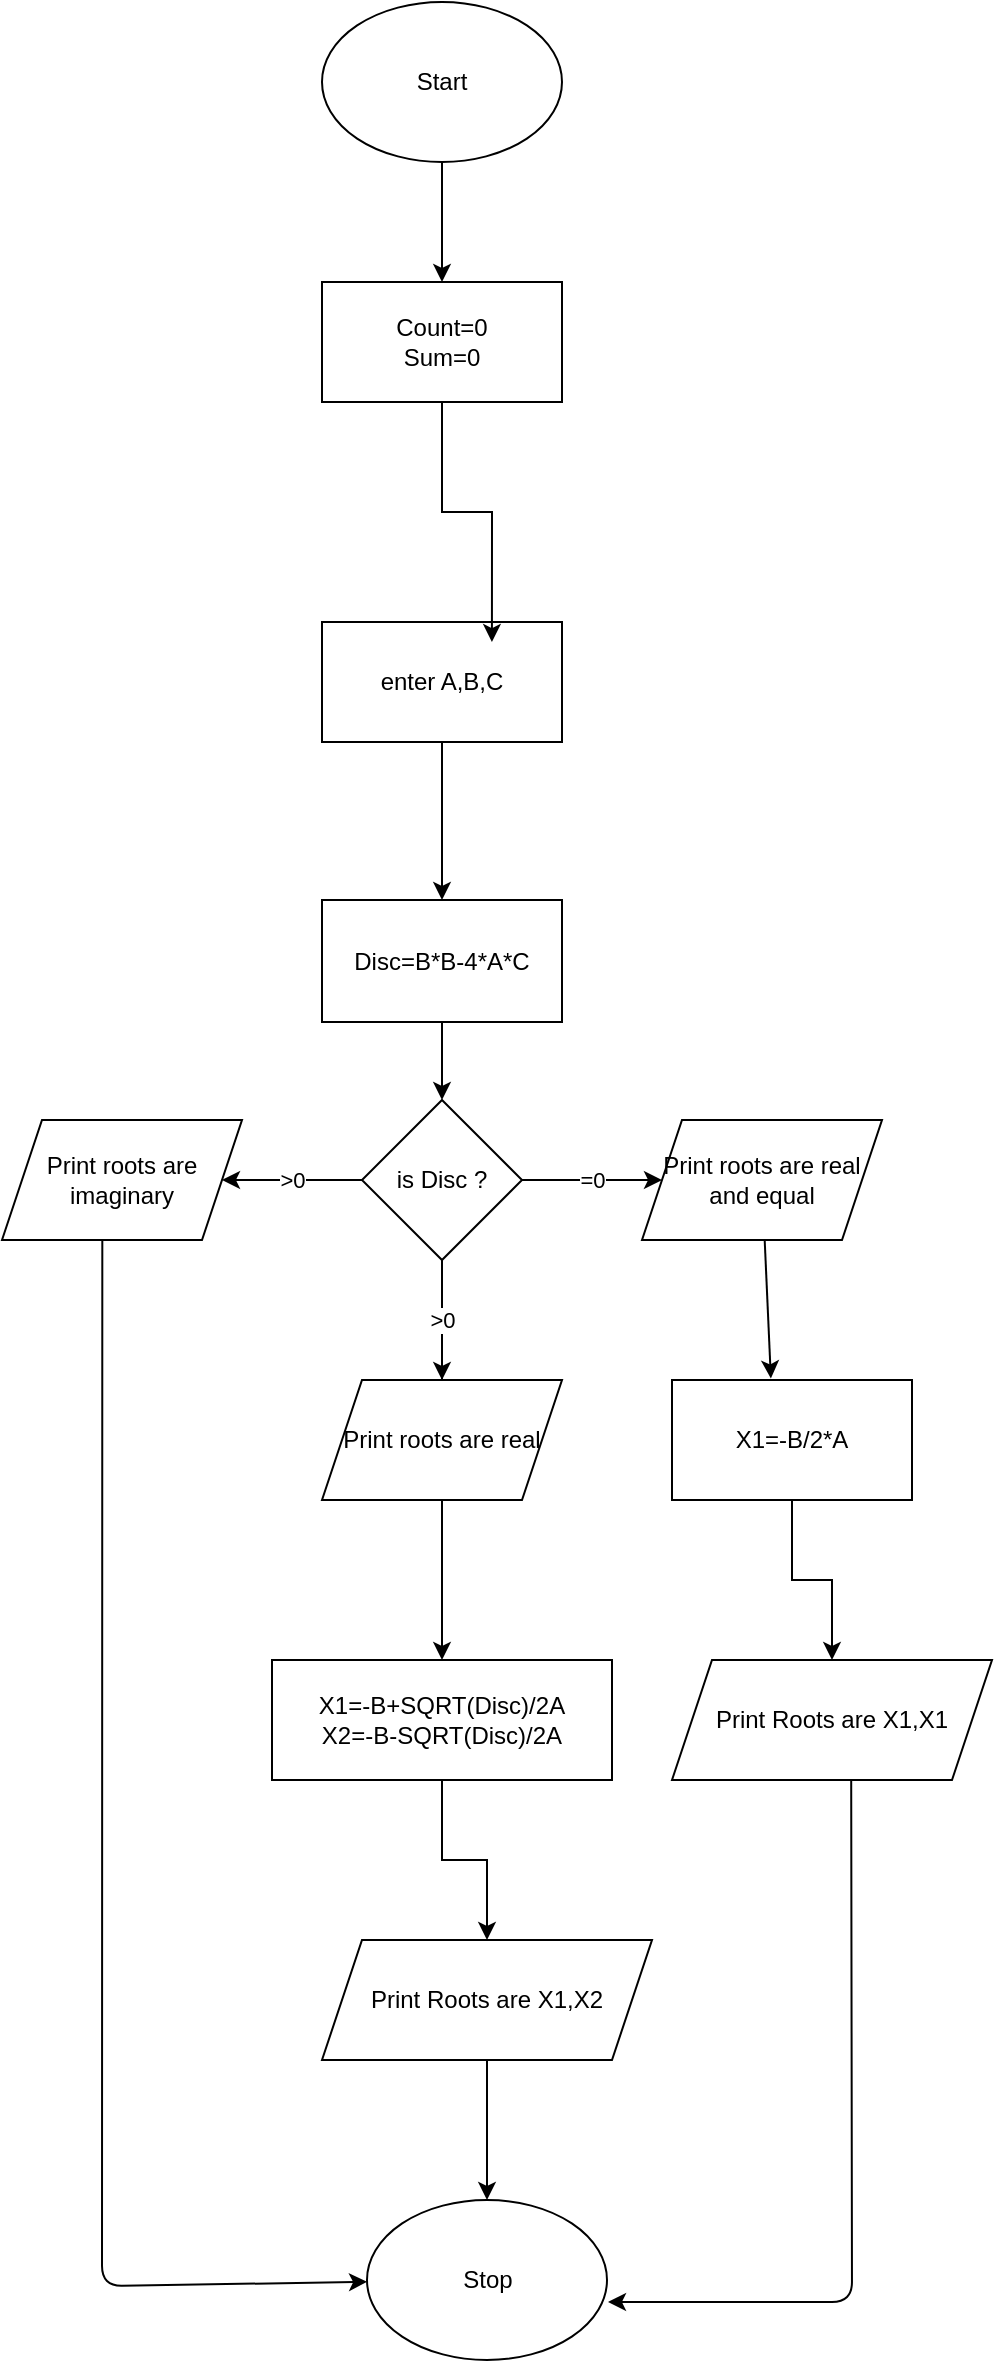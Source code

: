 <mxfile version="13.9.9" type="device"><diagram id="8fIWAsXFDeYOXsfFP-T2" name="Page-1"><mxGraphModel dx="1024" dy="584" grid="1" gridSize="10" guides="1" tooltips="1" connect="1" arrows="1" fold="1" page="1" pageScale="1" pageWidth="827" pageHeight="1169" math="0" shadow="0"><root><mxCell id="0"/><mxCell id="1" parent="0"/><mxCell id="ZeT3IfHqYD0DjJPtQNn3-3" value="" style="edgeStyle=orthogonalEdgeStyle;rounded=0;orthogonalLoop=1;jettySize=auto;html=1;" parent="1" source="ZeT3IfHqYD0DjJPtQNn3-1" target="ZeT3IfHqYD0DjJPtQNn3-12" edge="1"><mxGeometry relative="1" as="geometry"><mxPoint x="365" y="220" as="targetPoint"/></mxGeometry></mxCell><mxCell id="ZeT3IfHqYD0DjJPtQNn3-1" value="Start" style="ellipse;whiteSpace=wrap;html=1;" parent="1" vertex="1"><mxGeometry x="305" y="50" width="120" height="80" as="geometry"/></mxCell><mxCell id="ZeT3IfHqYD0DjJPtQNn3-7" value="" style="edgeStyle=orthogonalEdgeStyle;rounded=0;orthogonalLoop=1;jettySize=auto;html=1;" parent="1" source="ZeT3IfHqYD0DjJPtQNn3-4" target="ZeT3IfHqYD0DjJPtQNn3-6" edge="1"><mxGeometry relative="1" as="geometry"/></mxCell><mxCell id="ZeT3IfHqYD0DjJPtQNn3-4" value="enter A,B,C" style="whiteSpace=wrap;html=1;" parent="1" vertex="1"><mxGeometry x="305" y="360" width="120" height="60" as="geometry"/></mxCell><mxCell id="ZeT3IfHqYD0DjJPtQNn3-9" value="" style="edgeStyle=orthogonalEdgeStyle;rounded=0;orthogonalLoop=1;jettySize=auto;html=1;" parent="1" source="ZeT3IfHqYD0DjJPtQNn3-6" target="ZeT3IfHqYD0DjJPtQNn3-14" edge="1"><mxGeometry relative="1" as="geometry"><mxPoint x="365" y="639" as="targetPoint"/></mxGeometry></mxCell><mxCell id="ZeT3IfHqYD0DjJPtQNn3-6" value="Disc=B*B-4*A*C" style="whiteSpace=wrap;html=1;" parent="1" vertex="1"><mxGeometry x="305" y="499" width="120" height="61" as="geometry"/></mxCell><mxCell id="ZeT3IfHqYD0DjJPtQNn3-11" value="" style="edgeStyle=orthogonalEdgeStyle;rounded=0;orthogonalLoop=1;jettySize=auto;html=1;" parent="1" edge="1"><mxGeometry relative="1" as="geometry"><mxPoint x="365" y="699" as="sourcePoint"/><mxPoint x="365" y="769" as="targetPoint"/></mxGeometry></mxCell><mxCell id="ZeT3IfHqYD0DjJPtQNn3-13" style="edgeStyle=orthogonalEdgeStyle;rounded=0;orthogonalLoop=1;jettySize=auto;html=1;entryX=0.708;entryY=0.167;entryDx=0;entryDy=0;entryPerimeter=0;" parent="1" source="ZeT3IfHqYD0DjJPtQNn3-12" target="ZeT3IfHqYD0DjJPtQNn3-4" edge="1"><mxGeometry relative="1" as="geometry"/></mxCell><mxCell id="ZeT3IfHqYD0DjJPtQNn3-12" value="Count=0&lt;br&gt;Sum=0" style="rounded=0;whiteSpace=wrap;html=1;" parent="1" vertex="1"><mxGeometry x="305" y="190" width="120" height="60" as="geometry"/></mxCell><mxCell id="ZeT3IfHqYD0DjJPtQNn3-16" value="&amp;gt;0" style="edgeStyle=orthogonalEdgeStyle;rounded=0;orthogonalLoop=1;jettySize=auto;html=1;" parent="1" source="ZeT3IfHqYD0DjJPtQNn3-14" target="ZeT3IfHqYD0DjJPtQNn3-15" edge="1"><mxGeometry relative="1" as="geometry"/></mxCell><mxCell id="ZeT3IfHqYD0DjJPtQNn3-17" value="&amp;gt;0" style="edgeStyle=orthogonalEdgeStyle;rounded=0;orthogonalLoop=1;jettySize=auto;html=1;" parent="1" source="ZeT3IfHqYD0DjJPtQNn3-14" target="ZeT3IfHqYD0DjJPtQNn3-18" edge="1"><mxGeometry relative="1" as="geometry"><mxPoint x="365" y="769" as="targetPoint"/></mxGeometry></mxCell><mxCell id="ZeT3IfHqYD0DjJPtQNn3-20" value="=0" style="edgeStyle=orthogonalEdgeStyle;rounded=0;orthogonalLoop=1;jettySize=auto;html=1;" parent="1" source="ZeT3IfHqYD0DjJPtQNn3-14" target="ZeT3IfHqYD0DjJPtQNn3-19" edge="1"><mxGeometry relative="1" as="geometry"/></mxCell><mxCell id="ZeT3IfHqYD0DjJPtQNn3-14" value="is Disc ?" style="rhombus;whiteSpace=wrap;html=1;" parent="1" vertex="1"><mxGeometry x="325" y="599" width="80" height="80" as="geometry"/></mxCell><mxCell id="ZeT3IfHqYD0DjJPtQNn3-15" value="Print roots are imaginary" style="shape=parallelogram;perimeter=parallelogramPerimeter;whiteSpace=wrap;html=1;fixedSize=1;" parent="1" vertex="1"><mxGeometry x="145" y="609" width="120" height="60" as="geometry"/></mxCell><mxCell id="ZeT3IfHqYD0DjJPtQNn3-26" value="" style="edgeStyle=orthogonalEdgeStyle;rounded=0;orthogonalLoop=1;jettySize=auto;html=1;" parent="1" source="ZeT3IfHqYD0DjJPtQNn3-18" target="ZeT3IfHqYD0DjJPtQNn3-25" edge="1"><mxGeometry relative="1" as="geometry"/></mxCell><mxCell id="ZeT3IfHqYD0DjJPtQNn3-18" value="Print roots are real" style="shape=parallelogram;perimeter=parallelogramPerimeter;whiteSpace=wrap;html=1;fixedSize=1;" parent="1" vertex="1"><mxGeometry x="305" y="739" width="120" height="60" as="geometry"/></mxCell><mxCell id="ZeT3IfHqYD0DjJPtQNn3-19" value="Print roots are real and equal" style="shape=parallelogram;perimeter=parallelogramPerimeter;whiteSpace=wrap;html=1;fixedSize=1;" parent="1" vertex="1"><mxGeometry x="465" y="609" width="120" height="60" as="geometry"/></mxCell><mxCell id="ZeT3IfHqYD0DjJPtQNn3-28" value="" style="edgeStyle=orthogonalEdgeStyle;rounded=0;orthogonalLoop=1;jettySize=auto;html=1;" parent="1" source="ZeT3IfHqYD0DjJPtQNn3-21" target="ZeT3IfHqYD0DjJPtQNn3-27" edge="1"><mxGeometry relative="1" as="geometry"/></mxCell><mxCell id="ZeT3IfHqYD0DjJPtQNn3-21" value="X1=-B/2*A" style="whiteSpace=wrap;html=1;" parent="1" vertex="1"><mxGeometry x="480" y="739" width="120" height="60" as="geometry"/></mxCell><mxCell id="ZeT3IfHqYD0DjJPtQNn3-24" value="" style="endArrow=classic;html=1;entryX=0.412;entryY=-0.013;entryDx=0;entryDy=0;entryPerimeter=0;" parent="1" source="ZeT3IfHqYD0DjJPtQNn3-19" target="ZeT3IfHqYD0DjJPtQNn3-21" edge="1"><mxGeometry width="50" height="50" relative="1" as="geometry"><mxPoint x="550" y="719" as="sourcePoint"/><mxPoint x="600" y="669" as="targetPoint"/></mxGeometry></mxCell><mxCell id="ZeT3IfHqYD0DjJPtQNn3-30" value="" style="edgeStyle=orthogonalEdgeStyle;rounded=0;orthogonalLoop=1;jettySize=auto;html=1;" parent="1" source="ZeT3IfHqYD0DjJPtQNn3-25" target="ZeT3IfHqYD0DjJPtQNn3-29" edge="1"><mxGeometry relative="1" as="geometry"/></mxCell><mxCell id="ZeT3IfHqYD0DjJPtQNn3-25" value="X1=-B+SQRT(Disc)/2A&lt;br&gt;X2=-B-SQRT(Disc)/2A" style="whiteSpace=wrap;html=1;" parent="1" vertex="1"><mxGeometry x="280" y="879" width="170" height="60" as="geometry"/></mxCell><mxCell id="ZeT3IfHqYD0DjJPtQNn3-27" value="Print Roots are X1,X1" style="shape=parallelogram;perimeter=parallelogramPerimeter;whiteSpace=wrap;html=1;fixedSize=1;" parent="1" vertex="1"><mxGeometry x="480" y="879" width="160" height="60" as="geometry"/></mxCell><mxCell id="ZeT3IfHqYD0DjJPtQNn3-32" value="" style="edgeStyle=orthogonalEdgeStyle;rounded=0;orthogonalLoop=1;jettySize=auto;html=1;" parent="1" source="ZeT3IfHqYD0DjJPtQNn3-29" target="ZeT3IfHqYD0DjJPtQNn3-31" edge="1"><mxGeometry relative="1" as="geometry"/></mxCell><mxCell id="ZeT3IfHqYD0DjJPtQNn3-29" value="Print Roots are X1,X2" style="shape=parallelogram;perimeter=parallelogramPerimeter;whiteSpace=wrap;html=1;fixedSize=1;" parent="1" vertex="1"><mxGeometry x="305" y="1019" width="165" height="60" as="geometry"/></mxCell><mxCell id="ZeT3IfHqYD0DjJPtQNn3-31" value="Stop" style="ellipse;whiteSpace=wrap;html=1;" parent="1" vertex="1"><mxGeometry x="327.5" y="1149" width="120" height="80" as="geometry"/></mxCell><mxCell id="ZeT3IfHqYD0DjJPtQNn3-33" value="" style="endArrow=classic;html=1;exitX=0.56;exitY=1.007;exitDx=0;exitDy=0;exitPerimeter=0;" parent="1" source="ZeT3IfHqYD0DjJPtQNn3-27" edge="1"><mxGeometry width="50" height="50" relative="1" as="geometry"><mxPoint x="390" y="1100" as="sourcePoint"/><mxPoint x="448" y="1200" as="targetPoint"/><Array as="points"><mxPoint x="570" y="1200"/></Array></mxGeometry></mxCell><mxCell id="ZeT3IfHqYD0DjJPtQNn3-34" value="" style="endArrow=classic;html=1;exitX=0.418;exitY=1;exitDx=0;exitDy=0;exitPerimeter=0;" parent="1" source="ZeT3IfHqYD0DjJPtQNn3-15" target="ZeT3IfHqYD0DjJPtQNn3-31" edge="1"><mxGeometry width="50" height="50" relative="1" as="geometry"><mxPoint x="130" y="800" as="sourcePoint"/><mxPoint x="320" y="1200" as="targetPoint"/><Array as="points"><mxPoint x="195" y="1192"/></Array></mxGeometry></mxCell></root></mxGraphModel></diagram></mxfile>